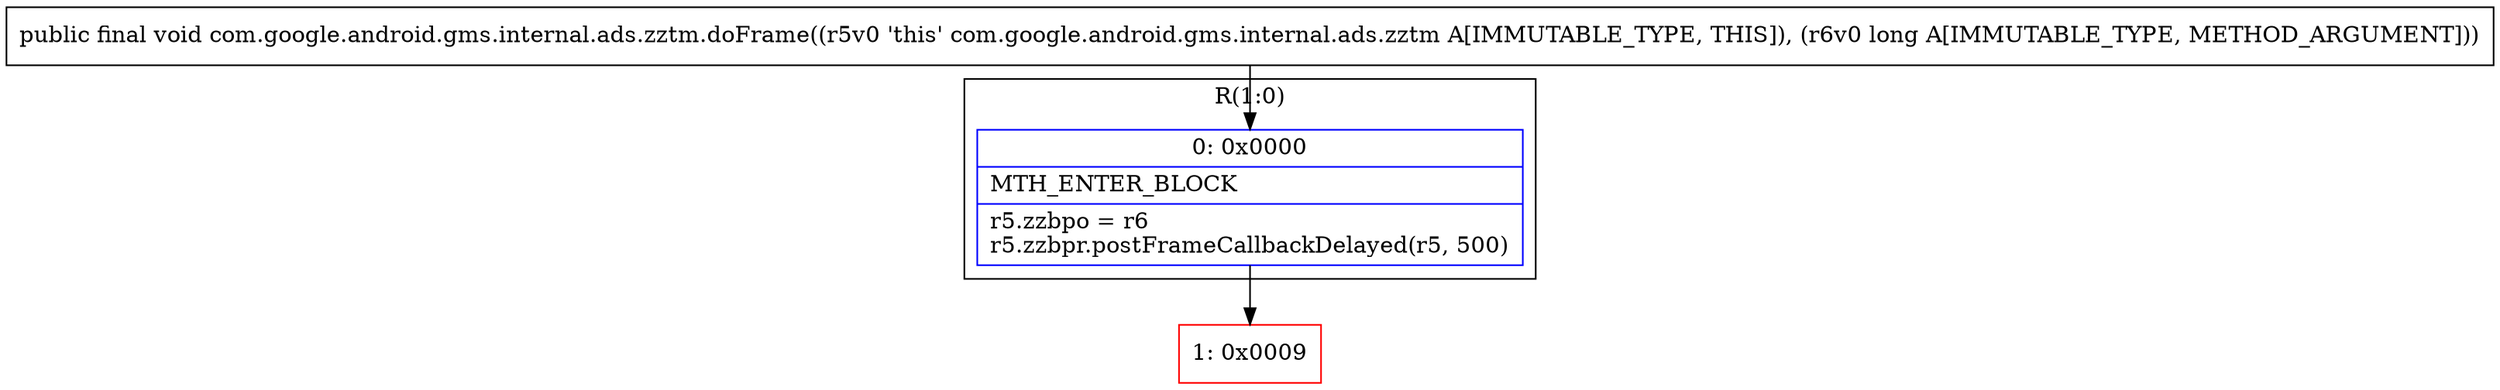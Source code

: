digraph "CFG forcom.google.android.gms.internal.ads.zztm.doFrame(J)V" {
subgraph cluster_Region_588134179 {
label = "R(1:0)";
node [shape=record,color=blue];
Node_0 [shape=record,label="{0\:\ 0x0000|MTH_ENTER_BLOCK\l|r5.zzbpo = r6\lr5.zzbpr.postFrameCallbackDelayed(r5, 500)\l}"];
}
Node_1 [shape=record,color=red,label="{1\:\ 0x0009}"];
MethodNode[shape=record,label="{public final void com.google.android.gms.internal.ads.zztm.doFrame((r5v0 'this' com.google.android.gms.internal.ads.zztm A[IMMUTABLE_TYPE, THIS]), (r6v0 long A[IMMUTABLE_TYPE, METHOD_ARGUMENT])) }"];
MethodNode -> Node_0;
Node_0 -> Node_1;
}

